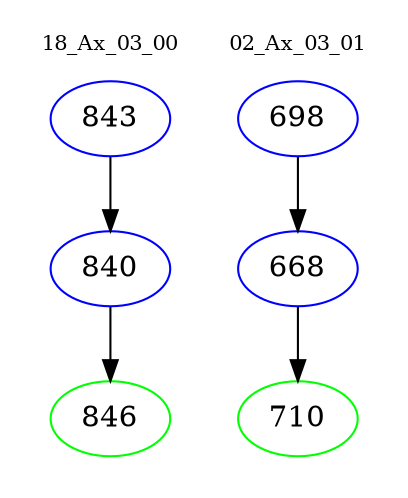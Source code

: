 digraph{
subgraph cluster_0 {
color = white
label = "18_Ax_03_00";
fontsize=10;
T0_843 [label="843", color="blue"]
T0_843 -> T0_840 [color="black"]
T0_840 [label="840", color="blue"]
T0_840 -> T0_846 [color="black"]
T0_846 [label="846", color="green"]
}
subgraph cluster_1 {
color = white
label = "02_Ax_03_01";
fontsize=10;
T1_698 [label="698", color="blue"]
T1_698 -> T1_668 [color="black"]
T1_668 [label="668", color="blue"]
T1_668 -> T1_710 [color="black"]
T1_710 [label="710", color="green"]
}
}

